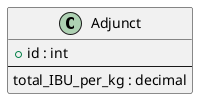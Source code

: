 @startuml

class "Adjunct" as Adjunct {
    + id : int
    --
    total_IBU_per_kg : decimal
}

@enduml